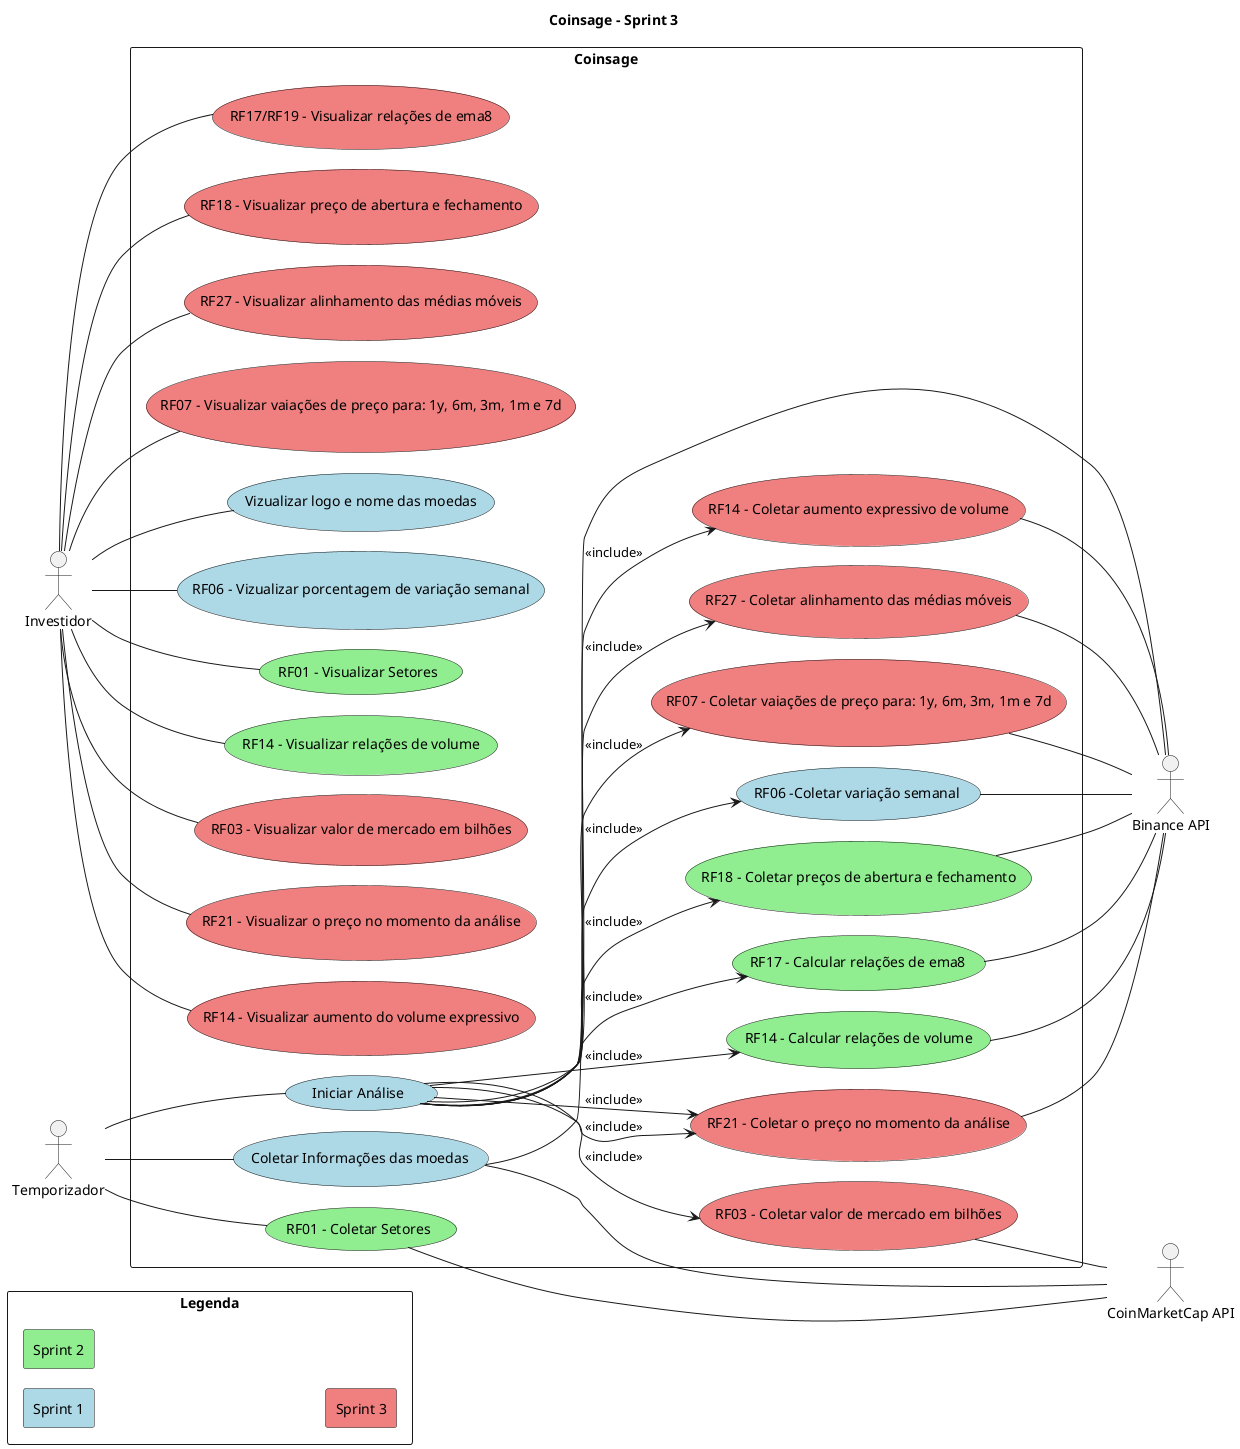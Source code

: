 @startuml
title Coinsage - Sprint 3

left to right direction
actor "Investidor" as investor
actor "Temporizador" as schedule
actor "Binance API" as binance
actor "CoinMarketCap API" as cmc

rectangle "Legenda"{
    skinparam minClassWidth 10
    skinparam nodesep 1
    skinparam ranksep 1

    rectangle "Sprint 1" #LightBlue
    rectangle "Sprint 2" #LightGreen
    rectangle "Sprint 3" #LightCoral
    ' rectangle "Sprint 4" #LightYellow
}

rectangle "Coinsage"{
    skinparam nodesep 20

    ' Schedules use cases
    ' Sp1
    usecase "Iniciar Análise" as sch_analysis #LightBlue
    usecase "Coletar Informações das moedas" as sch_cripto_info #LightBlue
    usecase "RF06 -Coletar variação semanal" as collect_cripto_week_incresse #LightBlue
    ' Sp2
    usecase "RF01 - Coletar Setores" as sch_sectors #LightGreen
    usecase "RF18 - Coletar preços de abertura e fechamento" as collect_cripto_open_close #LightGreen
    usecase "RF17 - Calcular relações de ema8" as collect_ema8_relations #LightGreen
    usecase "RF14 - Calcular relações de volume" as collect_volume_relations #LightGreen
    ' Sp3
    usecase "RF03 - Coletar valor de mercado em bilhões" as collect_market_cap #LightCoral /' Should be sprint 2 but not ended '/
    usecase "RF21 - Coletar o preço no momento da análise" as collect_cripto_current_price #LightCoral /' Should be sprint 2 but not ended '/
    usecase "RF14 - Coletar aumento expressivo de volume" as collect_expressive_volume_date #LightCoral /' Should be sprint 2 but not ended '/
    usecase "RF27 - Coletar alinhamento das médias móveis" as collect_emas_aligned #LightCoral
    usecase "RF07 - Coletar vaiações de preço para: 1y, 6m, 3m, 1m e 7d" as collect_cripto_price_variations #LightCoral

    ' Report use cases
    ' Sp1
    usecase "Vizualizar logo e nome das moedas" as view_cripto_info #LightBlue
    usecase "RF06 - Vizualizar porcentagem de variação semanal" as view_cripto_week_incresse #LightBlue
    ' Sp2
    usecase "RF01 - Visualizar Setores" as view_sectors #LightGreen
    usecase "RF14 - Visualizar relações de volume" as view_volume_relations #LightGreen
    ' Sp3
    usecase "RF03 - Visualizar valor de mercado em bilhões" as view_market_cap #LightCoral /' Should be sprint 2 but not ended '/
    usecase "RF21 - Visualizar o preço no momento da análise" as view_cripto_current_price #LightCoral /' Should be sprint 2 but not ended '/
    usecase "RF14 - Visualizar aumento do volume expressivo" as view_expressive_volume_increase #LightCoral /' Should be sprint 2 but not ended '/
    usecase "RF17/RF19 - Visualizar relações de ema8" as view_ema8_relations #LightCoral /' Should be sprint 2 but not ended '/
    usecase "RF18 - Visualizar preço de abertura e fechamento" as view_cripto_open_close #LightCoral /' Should be sprint 2 but not ended '/
    usecase "RF27 - Visualizar alinhamento das médias móveis" as view_emas_aligned #LightCoral
    usecase "RF07 - Visualizar vaiações de preço para: 1y, 6m, 3m, 1m e 7d" as view_cripto_price_variations #LightCoral
}

' Schedules use cases
schedule -- sch_analysis
schedule -- sch_sectors
schedule -- sch_cripto_info

' APIS use cases
sch_sectors -- cmc
sch_cripto_info -- binance
sch_cripto_info -- cmc
collect_cripto_week_incresse -- binance
collect_cripto_current_price -- binance
collect_cripto_open_close -- binance
collect_ema8_relations -- binance
collect_volume_relations -- binance
collect_expressive_volume_date -- binance
collect_market_cap -- cmc
collect_emas_aligned -- binance
collect_cripto_price_variations -- binance

' Investor use cases
investor -- view_sectors
investor -- view_cripto_info
investor -- view_cripto_week_incresse
investor -- view_cripto_current_price
investor -- view_cripto_open_close
investor -- view_ema8_relations
investor -- view_volume_relations
investor -- view_expressive_volume_increase
investor -- view_market_cap
investor -- view_emas_aligned
investor -- view_cripto_price_variations

' Use cases relations
sch_analysis --> collect_cripto_week_incresse  : <<include>>
sch_analysis --> collect_cripto_current_price  : <<include>>
sch_analysis --> collect_cripto_open_close  : <<include>>
sch_analysis --> collect_ema8_relations  : <<include>>
sch_analysis --> collect_volume_relations  : <<include>>
sch_analysis --> collect_expressive_volume_date : <<include>>
sch_analysis --> collect_market_cap : <<include>>
sch_analysis --> collect_cripto_current_price : <<include>>
sch_analysis --> collect_emas_aligned : <<include>>
sch_analysis --> collect_cripto_price_variations : <<include>>

@enduml
